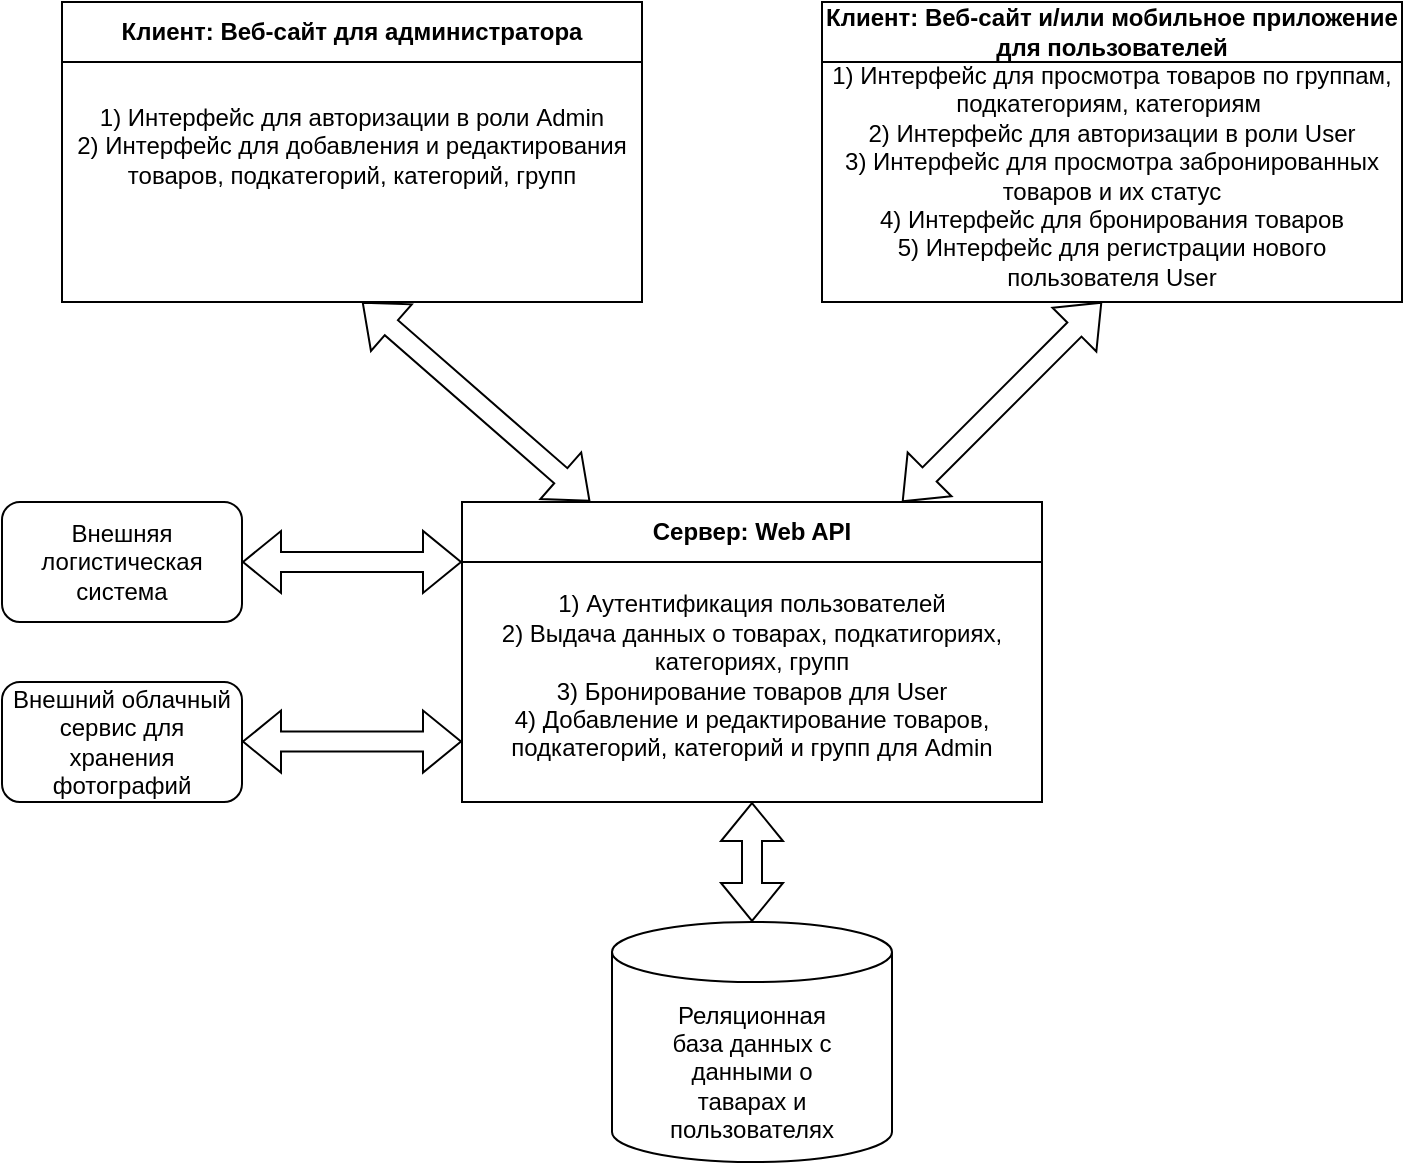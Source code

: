 <mxfile version="23.1.5" type="device">
  <diagram name="Страница — 1" id="iYhcbxfA8KIQl01i_tmX">
    <mxGraphModel dx="1195" dy="703" grid="1" gridSize="10" guides="1" tooltips="1" connect="1" arrows="1" fold="1" page="1" pageScale="1" pageWidth="827" pageHeight="1169" math="0" shadow="0">
      <root>
        <mxCell id="0" />
        <mxCell id="1" parent="0" />
        <mxCell id="k91t0obvnbjGaJBzs4cf-2" value="Клиент: Веб-сайт для администратора" style="swimlane;whiteSpace=wrap;html=1;startSize=30;" vertex="1" parent="1">
          <mxGeometry x="60" y="40" width="290" height="150" as="geometry" />
        </mxCell>
        <mxCell id="k91t0obvnbjGaJBzs4cf-4" value="1) Интерфейс для авторизации в роли Admin&lt;br&gt;2) Интерфейс для добавления и редактирования товаров, подкатегорий, категорий, групп" style="text;html=1;align=center;verticalAlign=middle;whiteSpace=wrap;rounded=0;" vertex="1" parent="k91t0obvnbjGaJBzs4cf-2">
          <mxGeometry y="23" width="290" height="97" as="geometry" />
        </mxCell>
        <mxCell id="k91t0obvnbjGaJBzs4cf-5" value="Клиент: Веб-сайт и/или мобильное приложение для пользователей" style="swimlane;whiteSpace=wrap;html=1;startSize=30;" vertex="1" parent="1">
          <mxGeometry x="440" y="40" width="290" height="150" as="geometry" />
        </mxCell>
        <mxCell id="k91t0obvnbjGaJBzs4cf-6" value="1) Интерфейс для просмотра товаров по группам, подкатегориям, категориям&amp;nbsp;&lt;br&gt;2) Интерфейс для авторизации в роли User&lt;br&gt;3) Интерфейс для просмотра забронированных товаров и их статус&lt;br&gt;4) Интерфейс для бронирования товаров&lt;br&gt;5) Интерфейc для регистрации нового пользователя User" style="text;html=1;align=center;verticalAlign=middle;whiteSpace=wrap;rounded=0;" vertex="1" parent="k91t0obvnbjGaJBzs4cf-5">
          <mxGeometry y="23" width="290" height="127" as="geometry" />
        </mxCell>
        <mxCell id="k91t0obvnbjGaJBzs4cf-7" value="Сервер: Web API" style="swimlane;whiteSpace=wrap;html=1;startSize=30;" vertex="1" parent="1">
          <mxGeometry x="260" y="290" width="290" height="150" as="geometry" />
        </mxCell>
        <mxCell id="k91t0obvnbjGaJBzs4cf-8" value="1) Аутентификация пользователей&lt;br&gt;2) Выдача данных о товарах, подкатигориях, категориях, групп&lt;br&gt;3) Бронирование товаров для User&lt;br&gt;4) Добавление и редактирование товаров, подкатегорий, категорий и групп для Admin" style="text;html=1;align=center;verticalAlign=middle;whiteSpace=wrap;rounded=0;" vertex="1" parent="k91t0obvnbjGaJBzs4cf-7">
          <mxGeometry y="23" width="290" height="127" as="geometry" />
        </mxCell>
        <mxCell id="k91t0obvnbjGaJBzs4cf-10" value="" style="shape=cylinder3;whiteSpace=wrap;html=1;boundedLbl=1;backgroundOutline=1;size=15;" vertex="1" parent="1">
          <mxGeometry x="335" y="500" width="140" height="120" as="geometry" />
        </mxCell>
        <mxCell id="k91t0obvnbjGaJBzs4cf-12" value="Реляционная база данных с данными о таварах и пользователях" style="text;html=1;align=center;verticalAlign=middle;whiteSpace=wrap;rounded=0;" vertex="1" parent="1">
          <mxGeometry x="375" y="560" width="60" height="30" as="geometry" />
        </mxCell>
        <mxCell id="k91t0obvnbjGaJBzs4cf-13" value="" style="rounded=1;whiteSpace=wrap;html=1;" vertex="1" parent="1">
          <mxGeometry x="30" y="290" width="120" height="60" as="geometry" />
        </mxCell>
        <mxCell id="k91t0obvnbjGaJBzs4cf-15" value="Внешняя логистическая система" style="text;html=1;align=center;verticalAlign=middle;whiteSpace=wrap;rounded=0;" vertex="1" parent="1">
          <mxGeometry x="30" y="290" width="120" height="60" as="geometry" />
        </mxCell>
        <mxCell id="k91t0obvnbjGaJBzs4cf-19" value="" style="rounded=1;whiteSpace=wrap;html=1;" vertex="1" parent="1">
          <mxGeometry x="30" y="380" width="120" height="60" as="geometry" />
        </mxCell>
        <mxCell id="k91t0obvnbjGaJBzs4cf-20" value="Внешний облачный сервис для хранения фотографий" style="text;html=1;align=center;verticalAlign=middle;whiteSpace=wrap;rounded=0;" vertex="1" parent="1">
          <mxGeometry x="30" y="380" width="120" height="60" as="geometry" />
        </mxCell>
        <mxCell id="k91t0obvnbjGaJBzs4cf-21" value="" style="shape=flexArrow;endArrow=classic;startArrow=classic;html=1;rounded=0;" edge="1" parent="1">
          <mxGeometry width="100" height="100" relative="1" as="geometry">
            <mxPoint x="480" y="290" as="sourcePoint" />
            <mxPoint x="580" y="190" as="targetPoint" />
          </mxGeometry>
        </mxCell>
        <mxCell id="k91t0obvnbjGaJBzs4cf-22" value="" style="shape=flexArrow;endArrow=classic;startArrow=classic;html=1;rounded=0;exitX=0.221;exitY=-0.002;exitDx=0;exitDy=0;exitPerimeter=0;" edge="1" parent="1" source="k91t0obvnbjGaJBzs4cf-7">
          <mxGeometry width="100" height="100" relative="1" as="geometry">
            <mxPoint x="160" y="310" as="sourcePoint" />
            <mxPoint x="210" y="190" as="targetPoint" />
          </mxGeometry>
        </mxCell>
        <mxCell id="k91t0obvnbjGaJBzs4cf-23" value="" style="shape=flexArrow;endArrow=classic;startArrow=classic;html=1;rounded=0;exitX=1;exitY=0.5;exitDx=0;exitDy=0;entryX=0;entryY=0.055;entryDx=0;entryDy=0;entryPerimeter=0;" edge="1" parent="1" source="k91t0obvnbjGaJBzs4cf-15" target="k91t0obvnbjGaJBzs4cf-8">
          <mxGeometry width="100" height="100" relative="1" as="geometry">
            <mxPoint x="320" y="380" as="sourcePoint" />
            <mxPoint x="420" y="280" as="targetPoint" />
          </mxGeometry>
        </mxCell>
        <mxCell id="k91t0obvnbjGaJBzs4cf-24" value="" style="shape=flexArrow;endArrow=classic;startArrow=classic;html=1;rounded=0;exitX=1;exitY=0.5;exitDx=0;exitDy=0;entryX=0;entryY=0.055;entryDx=0;entryDy=0;entryPerimeter=0;" edge="1" parent="1">
          <mxGeometry width="100" height="100" relative="1" as="geometry">
            <mxPoint x="150" y="409.8" as="sourcePoint" />
            <mxPoint x="260" y="409.8" as="targetPoint" />
          </mxGeometry>
        </mxCell>
        <mxCell id="k91t0obvnbjGaJBzs4cf-25" value="" style="shape=flexArrow;endArrow=classic;startArrow=classic;html=1;rounded=0;exitX=0.5;exitY=0;exitDx=0;exitDy=0;exitPerimeter=0;entryX=0.5;entryY=1;entryDx=0;entryDy=0;" edge="1" parent="1" source="k91t0obvnbjGaJBzs4cf-10" target="k91t0obvnbjGaJBzs4cf-8">
          <mxGeometry width="100" height="100" relative="1" as="geometry">
            <mxPoint x="260" y="460" as="sourcePoint" />
            <mxPoint x="360" y="360" as="targetPoint" />
          </mxGeometry>
        </mxCell>
      </root>
    </mxGraphModel>
  </diagram>
</mxfile>
